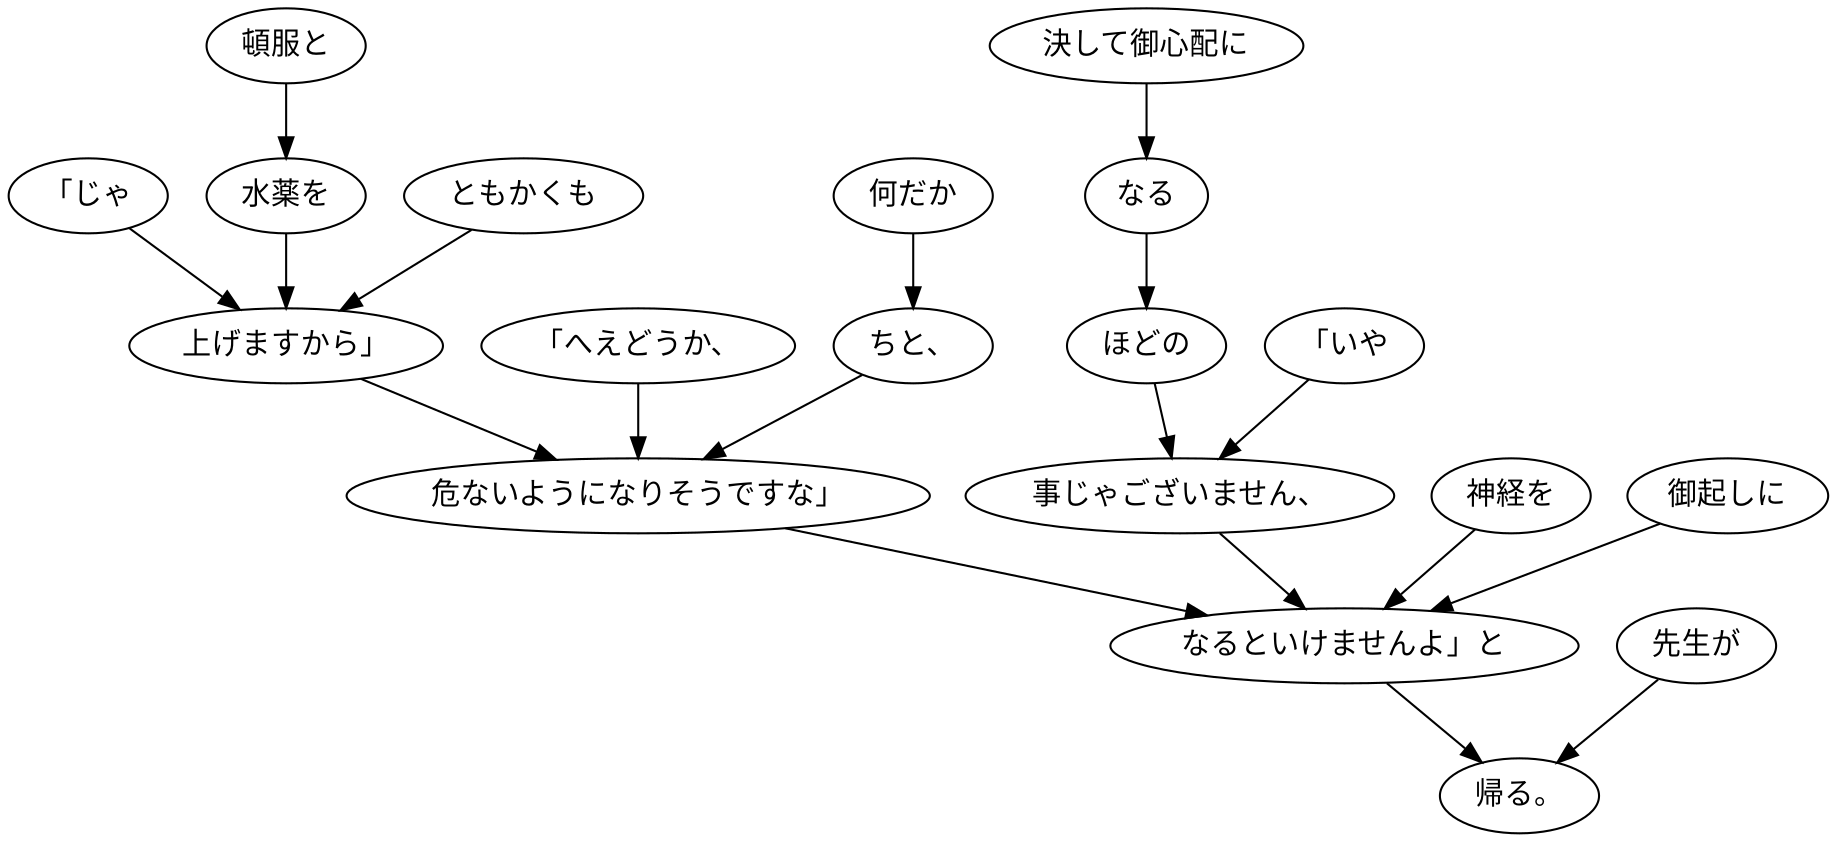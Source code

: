 digraph graph1225 {
	node0 [label="「じゃ"];
	node1 [label="ともかくも"];
	node2 [label="頓服と"];
	node3 [label="水薬を"];
	node4 [label="上げますから」"];
	node5 [label="「へえどうか、"];
	node6 [label="何だか"];
	node7 [label="ちと、"];
	node8 [label="危ないようになりそうですな」"];
	node9 [label="「いや"];
	node10 [label="決して御心配に"];
	node11 [label="なる"];
	node12 [label="ほどの"];
	node13 [label="事じゃございません、"];
	node14 [label="神経を"];
	node15 [label="御起しに"];
	node16 [label="なるといけませんよ」と"];
	node17 [label="先生が"];
	node18 [label="帰る。"];
	node0 -> node4;
	node1 -> node4;
	node2 -> node3;
	node3 -> node4;
	node4 -> node8;
	node5 -> node8;
	node6 -> node7;
	node7 -> node8;
	node8 -> node16;
	node9 -> node13;
	node10 -> node11;
	node11 -> node12;
	node12 -> node13;
	node13 -> node16;
	node14 -> node16;
	node15 -> node16;
	node16 -> node18;
	node17 -> node18;
}
